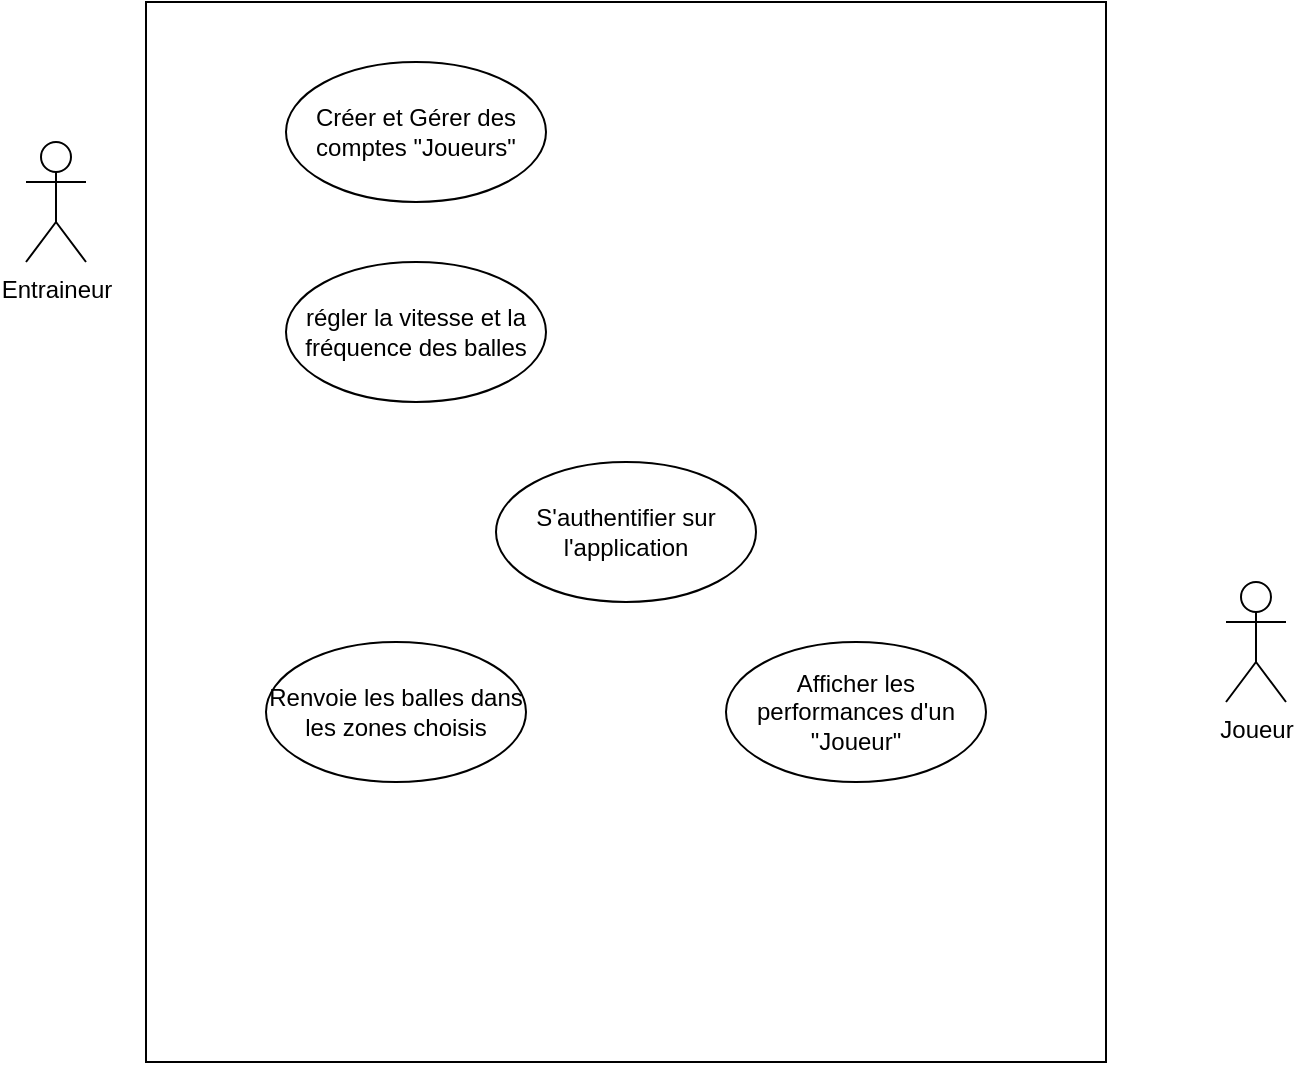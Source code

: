 <mxfile version="16.5.4" type="device"><diagram id="PaNhzz74Y8SkQ8S97t0Y" name="Page-1"><mxGraphModel dx="1278" dy="539" grid="1" gridSize="10" guides="1" tooltips="1" connect="1" arrows="1" fold="1" page="1" pageScale="1" pageWidth="827" pageHeight="1169" math="0" shadow="0"><root><mxCell id="0"/><mxCell id="1" parent="0"/><mxCell id="Qq6qDl6UiFD4bfR4TxRN-2" value="Entraineur" style="shape=umlActor;verticalLabelPosition=bottom;verticalAlign=top;html=1;outlineConnect=0;" parent="1" vertex="1"><mxGeometry x="130" y="100" width="30" height="60" as="geometry"/></mxCell><mxCell id="Qq6qDl6UiFD4bfR4TxRN-4" value="" style="rounded=0;whiteSpace=wrap;html=1;" parent="1" vertex="1"><mxGeometry x="190" y="30" width="480" height="530" as="geometry"/></mxCell><mxCell id="Qq6qDl6UiFD4bfR4TxRN-6" value="Créer et Gérer des comptes &quot;Joueurs&quot;" style="ellipse;whiteSpace=wrap;html=1;" parent="1" vertex="1"><mxGeometry x="260" y="60" width="130" height="70" as="geometry"/></mxCell><mxCell id="Qq6qDl6UiFD4bfR4TxRN-10" value="S'authentifier sur l'application" style="ellipse;whiteSpace=wrap;html=1;" parent="1" vertex="1"><mxGeometry x="365" y="260" width="130" height="70" as="geometry"/></mxCell><mxCell id="Qq6qDl6UiFD4bfR4TxRN-13" value="Joueur&lt;br&gt;" style="shape=umlActor;verticalLabelPosition=bottom;verticalAlign=top;html=1;outlineConnect=0;" parent="1" vertex="1"><mxGeometry x="730" y="320" width="30" height="60" as="geometry"/></mxCell><mxCell id="Qq6qDl6UiFD4bfR4TxRN-15" value="régler la vitesse et la fréquence des balles" style="ellipse;whiteSpace=wrap;html=1;" parent="1" vertex="1"><mxGeometry x="260" y="160" width="130" height="70" as="geometry"/></mxCell><mxCell id="Qq6qDl6UiFD4bfR4TxRN-16" value="Renvoie les balles dans les zones choisis&lt;br&gt;" style="ellipse;whiteSpace=wrap;html=1;" parent="1" vertex="1"><mxGeometry x="250" y="350" width="130" height="70" as="geometry"/></mxCell><mxCell id="m3T5fq6wVMGg1-K_znZk-2" value="Afficher les performances d'un &quot;Joueur&quot;" style="ellipse;whiteSpace=wrap;html=1;" parent="1" vertex="1"><mxGeometry x="480" y="350" width="130" height="70" as="geometry"/></mxCell></root></mxGraphModel></diagram></mxfile>